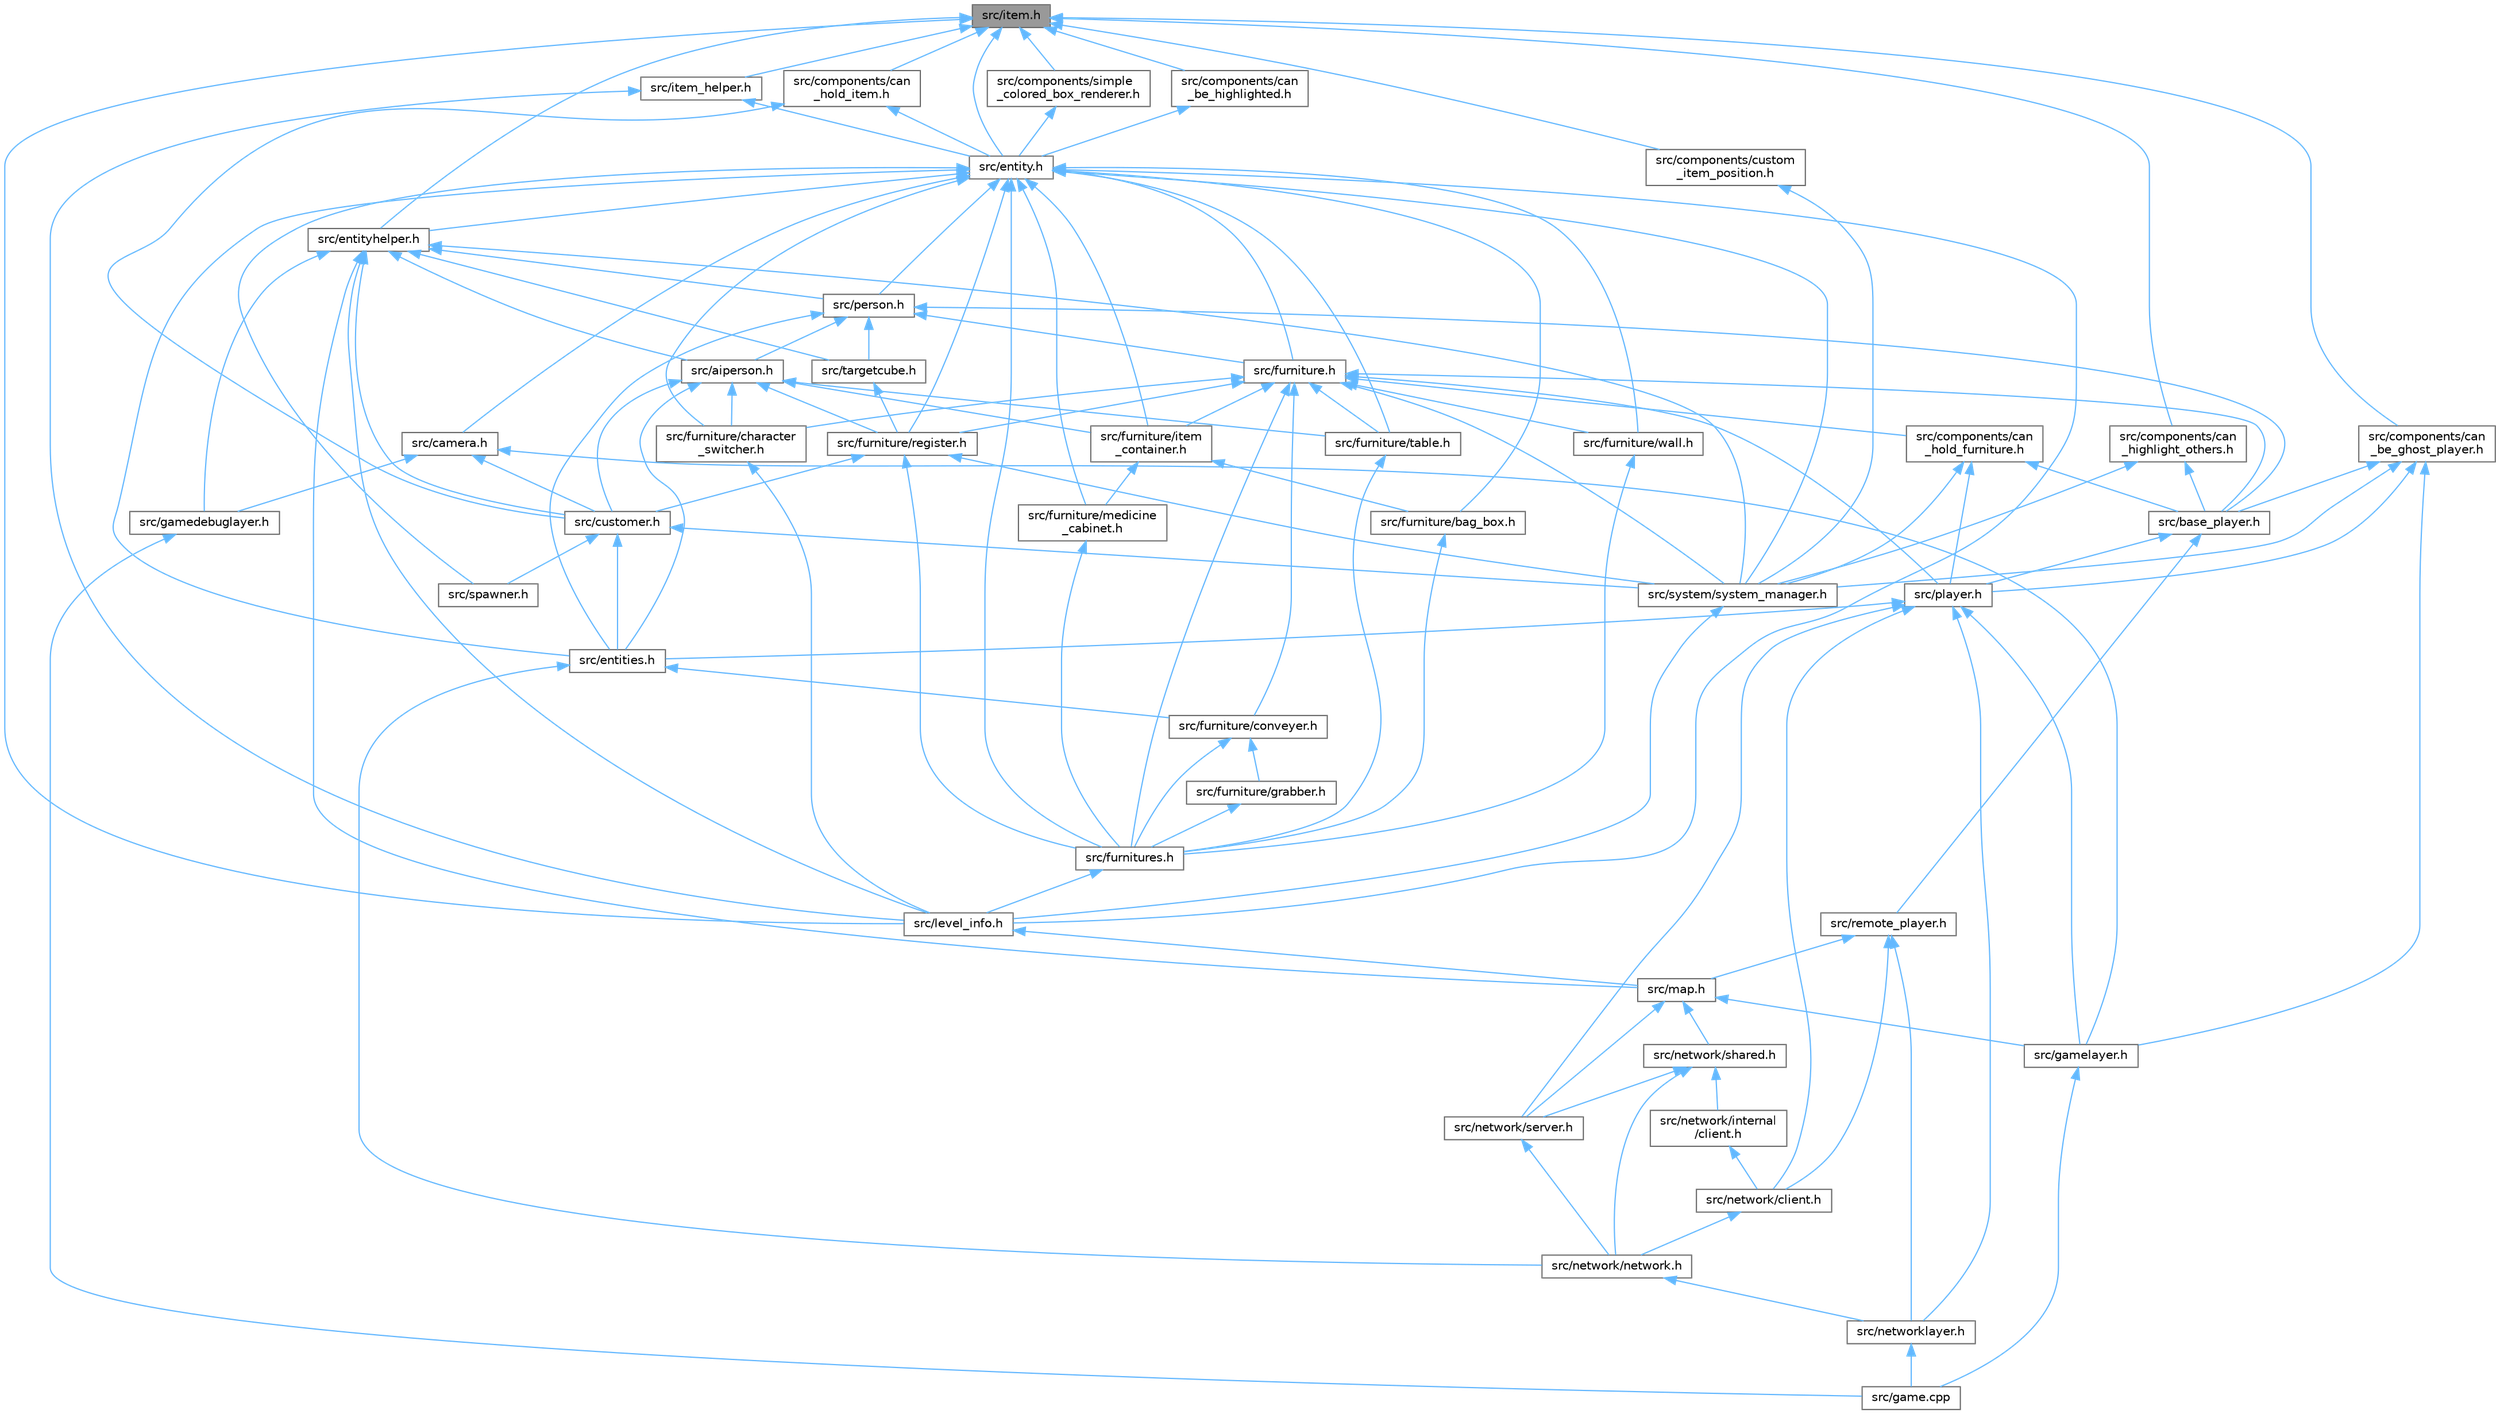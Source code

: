 digraph "src/item.h"
{
 // LATEX_PDF_SIZE
  bgcolor="transparent";
  edge [fontname=Helvetica,fontsize=10,labelfontname=Helvetica,labelfontsize=10];
  node [fontname=Helvetica,fontsize=10,shape=box,height=0.2,width=0.4];
  Node1 [label="src/item.h",height=0.2,width=0.4,color="gray40", fillcolor="grey60", style="filled", fontcolor="black",tooltip=" "];
  Node1 -> Node2 [dir="back",color="steelblue1",style="solid"];
  Node2 [label="src/components/can\l_be_ghost_player.h",height=0.2,width=0.4,color="grey40", fillcolor="white", style="filled",URL="$d1/d8a/can__be__ghost__player_8h.html",tooltip=" "];
  Node2 -> Node3 [dir="back",color="steelblue1",style="solid"];
  Node3 [label="src/base_player.h",height=0.2,width=0.4,color="grey40", fillcolor="white", style="filled",URL="$d7/dc6/base__player_8h.html",tooltip=" "];
  Node3 -> Node4 [dir="back",color="steelblue1",style="solid"];
  Node4 [label="src/player.h",height=0.2,width=0.4,color="grey40", fillcolor="white", style="filled",URL="$d3/d62/player_8h.html",tooltip=" "];
  Node4 -> Node5 [dir="back",color="steelblue1",style="solid"];
  Node5 [label="src/entities.h",height=0.2,width=0.4,color="grey40", fillcolor="white", style="filled",URL="$dd/d5a/entities_8h.html",tooltip=" "];
  Node5 -> Node6 [dir="back",color="steelblue1",style="solid"];
  Node6 [label="src/furniture/conveyer.h",height=0.2,width=0.4,color="grey40", fillcolor="white", style="filled",URL="$de/d1f/conveyer_8h.html",tooltip=" "];
  Node6 -> Node7 [dir="back",color="steelblue1",style="solid"];
  Node7 [label="src/furniture/grabber.h",height=0.2,width=0.4,color="grey40", fillcolor="white", style="filled",URL="$d3/d54/grabber_8h.html",tooltip=" "];
  Node7 -> Node8 [dir="back",color="steelblue1",style="solid"];
  Node8 [label="src/furnitures.h",height=0.2,width=0.4,color="grey40", fillcolor="white", style="filled",URL="$d7/d84/furnitures_8h.html",tooltip=" "];
  Node8 -> Node9 [dir="back",color="steelblue1",style="solid"];
  Node9 [label="src/level_info.h",height=0.2,width=0.4,color="grey40", fillcolor="white", style="filled",URL="$d0/d49/level__info_8h.html",tooltip=" "];
  Node9 -> Node10 [dir="back",color="steelblue1",style="solid"];
  Node10 [label="src/map.h",height=0.2,width=0.4,color="grey40", fillcolor="white", style="filled",URL="$dc/db7/map_8h.html",tooltip=" "];
  Node10 -> Node11 [dir="back",color="steelblue1",style="solid"];
  Node11 [label="src/gamelayer.h",height=0.2,width=0.4,color="grey40", fillcolor="white", style="filled",URL="$d3/d3b/gamelayer_8h.html",tooltip=" "];
  Node11 -> Node12 [dir="back",color="steelblue1",style="solid"];
  Node12 [label="src/game.cpp",height=0.2,width=0.4,color="grey40", fillcolor="white", style="filled",URL="$df/dd9/game_8cpp.html",tooltip=" "];
  Node10 -> Node13 [dir="back",color="steelblue1",style="solid"];
  Node13 [label="src/network/server.h",height=0.2,width=0.4,color="grey40", fillcolor="white", style="filled",URL="$d8/dc3/server_8h.html",tooltip=" "];
  Node13 -> Node14 [dir="back",color="steelblue1",style="solid"];
  Node14 [label="src/network/network.h",height=0.2,width=0.4,color="grey40", fillcolor="white", style="filled",URL="$d9/d94/network_8h.html",tooltip=" "];
  Node14 -> Node15 [dir="back",color="steelblue1",style="solid"];
  Node15 [label="src/networklayer.h",height=0.2,width=0.4,color="grey40", fillcolor="white", style="filled",URL="$d3/d80/networklayer_8h.html",tooltip=" "];
  Node15 -> Node12 [dir="back",color="steelblue1",style="solid"];
  Node10 -> Node16 [dir="back",color="steelblue1",style="solid"];
  Node16 [label="src/network/shared.h",height=0.2,width=0.4,color="grey40", fillcolor="white", style="filled",URL="$da/db4/shared_8h.html",tooltip=" "];
  Node16 -> Node17 [dir="back",color="steelblue1",style="solid"];
  Node17 [label="src/network/internal\l/client.h",height=0.2,width=0.4,color="grey40", fillcolor="white", style="filled",URL="$da/dde/internal_2client_8h.html",tooltip=" "];
  Node17 -> Node18 [dir="back",color="steelblue1",style="solid"];
  Node18 [label="src/network/client.h",height=0.2,width=0.4,color="grey40", fillcolor="white", style="filled",URL="$d8/de1/client_8h.html",tooltip=" "];
  Node18 -> Node14 [dir="back",color="steelblue1",style="solid"];
  Node16 -> Node14 [dir="back",color="steelblue1",style="solid"];
  Node16 -> Node13 [dir="back",color="steelblue1",style="solid"];
  Node6 -> Node8 [dir="back",color="steelblue1",style="solid"];
  Node5 -> Node14 [dir="back",color="steelblue1",style="solid"];
  Node4 -> Node11 [dir="back",color="steelblue1",style="solid"];
  Node4 -> Node18 [dir="back",color="steelblue1",style="solid"];
  Node4 -> Node13 [dir="back",color="steelblue1",style="solid"];
  Node4 -> Node15 [dir="back",color="steelblue1",style="solid"];
  Node3 -> Node19 [dir="back",color="steelblue1",style="solid"];
  Node19 [label="src/remote_player.h",height=0.2,width=0.4,color="grey40", fillcolor="white", style="filled",URL="$d2/d24/remote__player_8h.html",tooltip=" "];
  Node19 -> Node10 [dir="back",color="steelblue1",style="solid"];
  Node19 -> Node18 [dir="back",color="steelblue1",style="solid"];
  Node19 -> Node15 [dir="back",color="steelblue1",style="solid"];
  Node2 -> Node11 [dir="back",color="steelblue1",style="solid"];
  Node2 -> Node4 [dir="back",color="steelblue1",style="solid"];
  Node2 -> Node20 [dir="back",color="steelblue1",style="solid"];
  Node20 [label="src/system/system_manager.h",height=0.2,width=0.4,color="grey40", fillcolor="white", style="filled",URL="$df/dbe/system__manager_8h.html",tooltip=" "];
  Node20 -> Node9 [dir="back",color="steelblue1",style="solid"];
  Node1 -> Node21 [dir="back",color="steelblue1",style="solid"];
  Node21 [label="src/components/can\l_be_highlighted.h",height=0.2,width=0.4,color="grey40", fillcolor="white", style="filled",URL="$db/d75/can__be__highlighted_8h.html",tooltip=" "];
  Node21 -> Node22 [dir="back",color="steelblue1",style="solid"];
  Node22 [label="src/entity.h",height=0.2,width=0.4,color="grey40", fillcolor="white", style="filled",URL="$d8/d83/entity_8h.html",tooltip=" "];
  Node22 -> Node23 [dir="back",color="steelblue1",style="solid"];
  Node23 [label="src/camera.h",height=0.2,width=0.4,color="grey40", fillcolor="white", style="filled",URL="$d7/df6/camera_8h.html",tooltip=" "];
  Node23 -> Node24 [dir="back",color="steelblue1",style="solid"];
  Node24 [label="src/customer.h",height=0.2,width=0.4,color="grey40", fillcolor="white", style="filled",URL="$d3/d35/customer_8h.html",tooltip=" "];
  Node24 -> Node5 [dir="back",color="steelblue1",style="solid"];
  Node24 -> Node25 [dir="back",color="steelblue1",style="solid"];
  Node25 [label="src/spawner.h",height=0.2,width=0.4,color="grey40", fillcolor="white", style="filled",URL="$d7/d85/spawner_8h.html",tooltip=" "];
  Node24 -> Node20 [dir="back",color="steelblue1",style="solid"];
  Node23 -> Node26 [dir="back",color="steelblue1",style="solid"];
  Node26 [label="src/gamedebuglayer.h",height=0.2,width=0.4,color="grey40", fillcolor="white", style="filled",URL="$dd/d0d/gamedebuglayer_8h.html",tooltip=" "];
  Node26 -> Node12 [dir="back",color="steelblue1",style="solid"];
  Node23 -> Node11 [dir="back",color="steelblue1",style="solid"];
  Node22 -> Node5 [dir="back",color="steelblue1",style="solid"];
  Node22 -> Node27 [dir="back",color="steelblue1",style="solid"];
  Node27 [label="src/entityhelper.h",height=0.2,width=0.4,color="grey40", fillcolor="white", style="filled",URL="$d9/d3c/entityhelper_8h.html",tooltip=" "];
  Node27 -> Node28 [dir="back",color="steelblue1",style="solid"];
  Node28 [label="src/aiperson.h",height=0.2,width=0.4,color="grey40", fillcolor="white", style="filled",URL="$d4/d16/aiperson_8h.html",tooltip=" "];
  Node28 -> Node24 [dir="back",color="steelblue1",style="solid"];
  Node28 -> Node5 [dir="back",color="steelblue1",style="solid"];
  Node28 -> Node29 [dir="back",color="steelblue1",style="solid"];
  Node29 [label="src/furniture/character\l_switcher.h",height=0.2,width=0.4,color="grey40", fillcolor="white", style="filled",URL="$df/d3e/character__switcher_8h.html",tooltip=" "];
  Node29 -> Node9 [dir="back",color="steelblue1",style="solid"];
  Node28 -> Node30 [dir="back",color="steelblue1",style="solid"];
  Node30 [label="src/furniture/item\l_container.h",height=0.2,width=0.4,color="grey40", fillcolor="white", style="filled",URL="$d8/d1b/item__container_8h.html",tooltip=" "];
  Node30 -> Node31 [dir="back",color="steelblue1",style="solid"];
  Node31 [label="src/furniture/bag_box.h",height=0.2,width=0.4,color="grey40", fillcolor="white", style="filled",URL="$de/db3/bag__box_8h.html",tooltip=" "];
  Node31 -> Node8 [dir="back",color="steelblue1",style="solid"];
  Node30 -> Node32 [dir="back",color="steelblue1",style="solid"];
  Node32 [label="src/furniture/medicine\l_cabinet.h",height=0.2,width=0.4,color="grey40", fillcolor="white", style="filled",URL="$d4/d27/medicine__cabinet_8h.html",tooltip=" "];
  Node32 -> Node8 [dir="back",color="steelblue1",style="solid"];
  Node28 -> Node33 [dir="back",color="steelblue1",style="solid"];
  Node33 [label="src/furniture/register.h",height=0.2,width=0.4,color="grey40", fillcolor="white", style="filled",URL="$df/d80/register_8h.html",tooltip=" "];
  Node33 -> Node24 [dir="back",color="steelblue1",style="solid"];
  Node33 -> Node8 [dir="back",color="steelblue1",style="solid"];
  Node33 -> Node20 [dir="back",color="steelblue1",style="solid"];
  Node28 -> Node34 [dir="back",color="steelblue1",style="solid"];
  Node34 [label="src/furniture/table.h",height=0.2,width=0.4,color="grey40", fillcolor="white", style="filled",URL="$dd/d98/table_8h.html",tooltip=" "];
  Node34 -> Node8 [dir="back",color="steelblue1",style="solid"];
  Node27 -> Node24 [dir="back",color="steelblue1",style="solid"];
  Node27 -> Node26 [dir="back",color="steelblue1",style="solid"];
  Node27 -> Node9 [dir="back",color="steelblue1",style="solid"];
  Node27 -> Node10 [dir="back",color="steelblue1",style="solid"];
  Node27 -> Node35 [dir="back",color="steelblue1",style="solid"];
  Node35 [label="src/person.h",height=0.2,width=0.4,color="grey40", fillcolor="white", style="filled",URL="$d4/d98/person_8h.html",tooltip=" "];
  Node35 -> Node28 [dir="back",color="steelblue1",style="solid"];
  Node35 -> Node3 [dir="back",color="steelblue1",style="solid"];
  Node35 -> Node5 [dir="back",color="steelblue1",style="solid"];
  Node35 -> Node36 [dir="back",color="steelblue1",style="solid"];
  Node36 [label="src/furniture.h",height=0.2,width=0.4,color="grey40", fillcolor="white", style="filled",URL="$d1/d57/furniture_8h.html",tooltip=" "];
  Node36 -> Node3 [dir="back",color="steelblue1",style="solid"];
  Node36 -> Node37 [dir="back",color="steelblue1",style="solid"];
  Node37 [label="src/components/can\l_hold_furniture.h",height=0.2,width=0.4,color="grey40", fillcolor="white", style="filled",URL="$d6/d76/can__hold__furniture_8h.html",tooltip=" "];
  Node37 -> Node3 [dir="back",color="steelblue1",style="solid"];
  Node37 -> Node4 [dir="back",color="steelblue1",style="solid"];
  Node37 -> Node20 [dir="back",color="steelblue1",style="solid"];
  Node36 -> Node29 [dir="back",color="steelblue1",style="solid"];
  Node36 -> Node6 [dir="back",color="steelblue1",style="solid"];
  Node36 -> Node30 [dir="back",color="steelblue1",style="solid"];
  Node36 -> Node33 [dir="back",color="steelblue1",style="solid"];
  Node36 -> Node34 [dir="back",color="steelblue1",style="solid"];
  Node36 -> Node38 [dir="back",color="steelblue1",style="solid"];
  Node38 [label="src/furniture/wall.h",height=0.2,width=0.4,color="grey40", fillcolor="white", style="filled",URL="$d1/d4f/wall_8h.html",tooltip=" "];
  Node38 -> Node8 [dir="back",color="steelblue1",style="solid"];
  Node36 -> Node8 [dir="back",color="steelblue1",style="solid"];
  Node36 -> Node4 [dir="back",color="steelblue1",style="solid"];
  Node36 -> Node20 [dir="back",color="steelblue1",style="solid"];
  Node35 -> Node39 [dir="back",color="steelblue1",style="solid"];
  Node39 [label="src/targetcube.h",height=0.2,width=0.4,color="grey40", fillcolor="white", style="filled",URL="$d5/d00/targetcube_8h.html",tooltip=" "];
  Node39 -> Node33 [dir="back",color="steelblue1",style="solid"];
  Node27 -> Node20 [dir="back",color="steelblue1",style="solid"];
  Node27 -> Node39 [dir="back",color="steelblue1",style="solid"];
  Node22 -> Node36 [dir="back",color="steelblue1",style="solid"];
  Node22 -> Node31 [dir="back",color="steelblue1",style="solid"];
  Node22 -> Node29 [dir="back",color="steelblue1",style="solid"];
  Node22 -> Node30 [dir="back",color="steelblue1",style="solid"];
  Node22 -> Node32 [dir="back",color="steelblue1",style="solid"];
  Node22 -> Node33 [dir="back",color="steelblue1",style="solid"];
  Node22 -> Node34 [dir="back",color="steelblue1",style="solid"];
  Node22 -> Node38 [dir="back",color="steelblue1",style="solid"];
  Node22 -> Node8 [dir="back",color="steelblue1",style="solid"];
  Node22 -> Node9 [dir="back",color="steelblue1",style="solid"];
  Node22 -> Node35 [dir="back",color="steelblue1",style="solid"];
  Node22 -> Node25 [dir="back",color="steelblue1",style="solid"];
  Node22 -> Node20 [dir="back",color="steelblue1",style="solid"];
  Node1 -> Node40 [dir="back",color="steelblue1",style="solid"];
  Node40 [label="src/components/can\l_highlight_others.h",height=0.2,width=0.4,color="grey40", fillcolor="white", style="filled",URL="$dd/dad/can__highlight__others_8h.html",tooltip=" "];
  Node40 -> Node3 [dir="back",color="steelblue1",style="solid"];
  Node40 -> Node20 [dir="back",color="steelblue1",style="solid"];
  Node1 -> Node41 [dir="back",color="steelblue1",style="solid"];
  Node41 [label="src/components/can\l_hold_item.h",height=0.2,width=0.4,color="grey40", fillcolor="white", style="filled",URL="$dc/d28/can__hold__item_8h.html",tooltip=" "];
  Node41 -> Node24 [dir="back",color="steelblue1",style="solid"];
  Node41 -> Node22 [dir="back",color="steelblue1",style="solid"];
  Node1 -> Node42 [dir="back",color="steelblue1",style="solid"];
  Node42 [label="src/components/custom\l_item_position.h",height=0.2,width=0.4,color="grey40", fillcolor="white", style="filled",URL="$df/de8/custom__item__position_8h.html",tooltip=" "];
  Node42 -> Node20 [dir="back",color="steelblue1",style="solid"];
  Node1 -> Node43 [dir="back",color="steelblue1",style="solid"];
  Node43 [label="src/components/simple\l_colored_box_renderer.h",height=0.2,width=0.4,color="grey40", fillcolor="white", style="filled",URL="$d7/d5e/simple__colored__box__renderer_8h.html",tooltip=" "];
  Node43 -> Node22 [dir="back",color="steelblue1",style="solid"];
  Node1 -> Node22 [dir="back",color="steelblue1",style="solid"];
  Node1 -> Node27 [dir="back",color="steelblue1",style="solid"];
  Node1 -> Node44 [dir="back",color="steelblue1",style="solid"];
  Node44 [label="src/item_helper.h",height=0.2,width=0.4,color="grey40", fillcolor="white", style="filled",URL="$d0/d4e/item__helper_8h.html",tooltip=" "];
  Node44 -> Node22 [dir="back",color="steelblue1",style="solid"];
  Node44 -> Node9 [dir="back",color="steelblue1",style="solid"];
  Node1 -> Node9 [dir="back",color="steelblue1",style="solid"];
}
